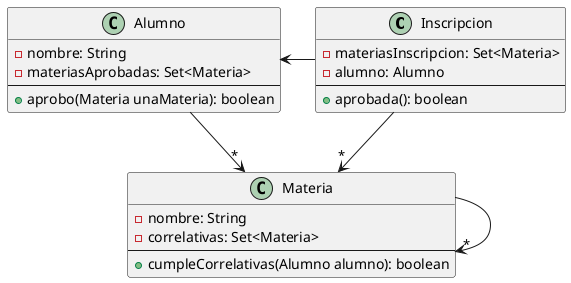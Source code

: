 @startuml
'https://plantuml.com/sequence-diagram

class Inscripcion {
    -materiasInscripcion: Set<Materia>
    -alumno: Alumno
    --
    +aprobada(): boolean
}

class Materia {
    -nombre: String
    -correlativas: Set<Materia>
    --
    +cumpleCorrelativas(Alumno alumno): boolean
}

class Alumno {
    -nombre: String
    -materiasAprobadas: Set<Materia>
    --
    +aprobo(Materia unaMateria): boolean
}

Inscripcion -->"*" Materia
Inscripcion -left-> Alumno
Alumno -->"*" Materia
Materia -->"*" Materia

@enduml